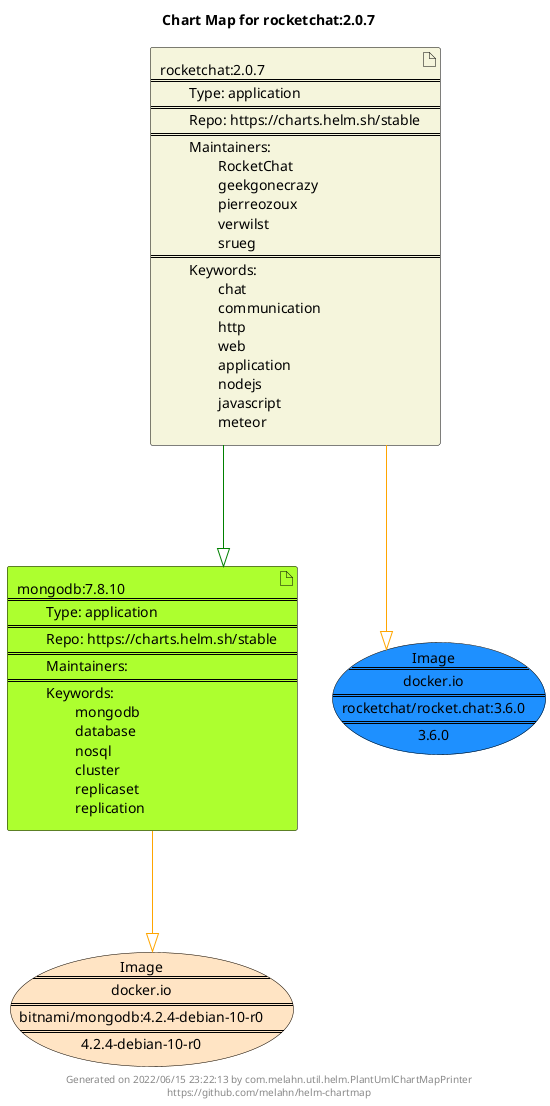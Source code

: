 @startuml
skinparam linetype ortho
skinparam backgroundColor white
skinparam usecaseBorderColor black
skinparam usecaseArrowColor LightSlateGray
skinparam artifactBorderColor black
skinparam artifactArrowColor LightSlateGray

title Chart Map for rocketchat:2.0.7

'There are 2 referenced Helm Charts
artifact "rocketchat:2.0.7\n====\n\tType: application\n====\n\tRepo: https://charts.helm.sh/stable\n====\n\tMaintainers: \n\t\tRocketChat\n\t\tgeekgonecrazy\n\t\tpierreozoux\n\t\tverwilst\n\t\tsrueg\n====\n\tKeywords: \n\t\tchat\n\t\tcommunication\n\t\thttp\n\t\tweb\n\t\tapplication\n\t\tnodejs\n\t\tjavascript\n\t\tmeteor" as rocketchat_2_0_7 #Beige
artifact "mongodb:7.8.10\n====\n\tType: application\n====\n\tRepo: https://charts.helm.sh/stable\n====\n\tMaintainers: \n====\n\tKeywords: \n\t\tmongodb\n\t\tdatabase\n\t\tnosql\n\t\tcluster\n\t\treplicaset\n\t\treplication" as mongodb_7_8_10 #GreenYellow

'There are 2 referenced Docker Images
usecase "Image\n====\ndocker.io\n====\nrocketchat/rocket.chat:3.6.0\n====\n3.6.0" as docker_io_rocketchat_rocket_chat_3_6_0 #DodgerBlue
usecase "Image\n====\ndocker.io\n====\nbitnami/mongodb:4.2.4-debian-10-r0\n====\n4.2.4-debian-10-r0" as docker_io_bitnami_mongodb_4_2_4_debian_10_r0 #Bisque

'Chart Dependencies
rocketchat_2_0_7--[#green]-|>mongodb_7_8_10
rocketchat_2_0_7--[#orange]-|>docker_io_rocketchat_rocket_chat_3_6_0
mongodb_7_8_10--[#orange]-|>docker_io_bitnami_mongodb_4_2_4_debian_10_r0

center footer Generated on 2022/06/15 23:22:13 by com.melahn.util.helm.PlantUmlChartMapPrinter\nhttps://github.com/melahn/helm-chartmap
@enduml
